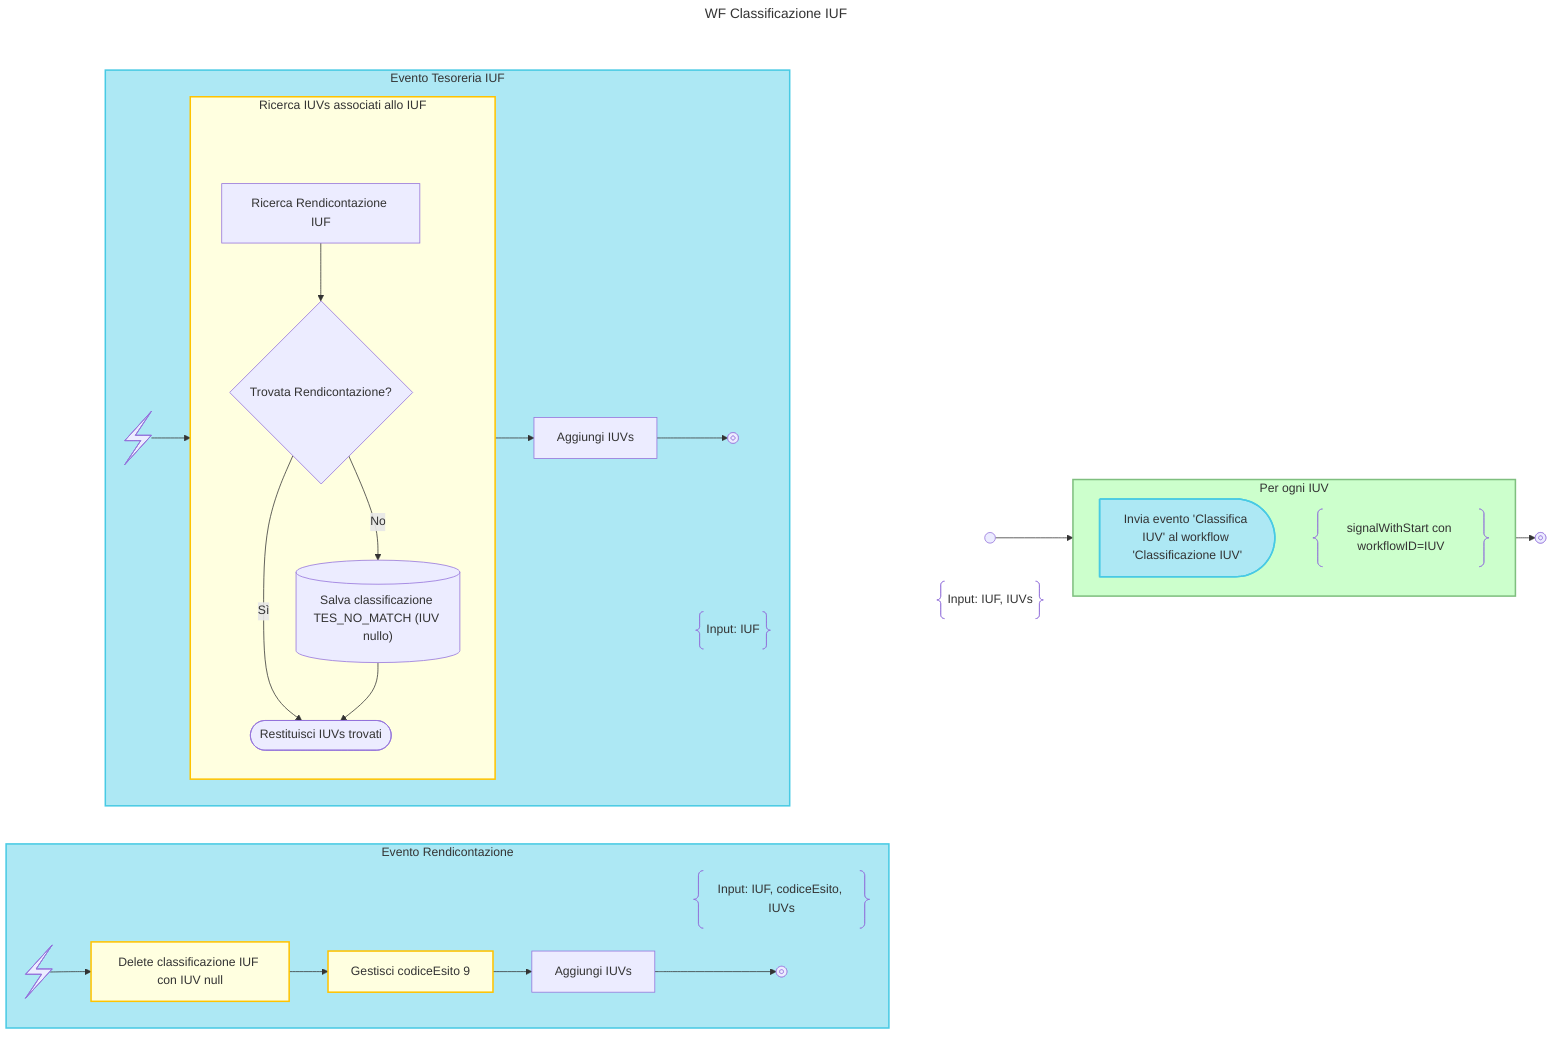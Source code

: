 ---
title: WF Classificazione IUF
config:
    flowchart:
        rankSpacing: 1
---
flowchart TD
    subgraph WF_BLOCK
        subgraph NOTE_START_BLOCK
            DESCRIPTION@{ shape: braces, label: "Input: IUF, IUVs" }
            START@{shape: start}
        end
        class NOTE_START_BLOCK hidden

        START --> LOOP_IUVs

        subgraph LOOP_IUVs["Per ogni IUV"]
        direction TB

        SIGNAL_IUV:::send-signal@{shape: delay, label: "Invia evento 'Classifica IUV' al workflow 'Classificazione IUV'"}
        NOTE_SIGNAL_IUV@{ shape: braces, label: "signalWithStart con workflowID=IUV" }
        end

        LOOP_IUVs --> END@{shape: stop}
        class LOOP_IUVs loop
    end
    class WF_BLOCK hidden

    subgraph SIGNALS_BLOCK
    direction LR

        subgraph SIGNAL_RENDICONTAZIONE_BLOCK["Evento Rendicontazione"]
        direction LR
            DESCRIPTION_SIGNAL_RENDICONTAZIONE@{ shape: braces, label: "Input: IUF, codiceEsito, IUVs" }
            SIGNAL_RENDICONTAZIONE@{ shape: bolt } -->
            DELETE_CLASSIFY_NULL_IUV:::activity@{label: "Delete classificazione IUF con IUV null"} -->
            HANDLE_CODICEESITO9:::activity@{label: "Gestisci codiceEsito 9"} -->
            ADD_RENDICONTAZIONE_IUVS["Aggiungi IUVs "] -->
            SIGNAL_RENDICONTAZIONE_END@{ shape: "stop" }
        end
        class SIGNAL_RENDICONTAZIONE_BLOCK signal_block

        subgraph SIGNAL_TESORERIA_BLOCK["Evento Tesoreria IUF"]
        direction LR
            DESCRIPTION_SIGNAL_TESORERIA@{ shape: braces, label: "Input: IUF" }
            SIGNAL_TESORERIA@{ shape: bolt } --> FIND_TESORERIA_IUVS_ACTIVITY

            subgraph FIND_TESORERIA_IUVS_ACTIVITY["Ricerca IUVs associati allo IUF"]
                DUMMY2:::hidden --> FIND_TESORERIA_IUVS
                linkStyle 7 display:none

                FIND_TESORERIA_IUVS["Ricerca Rendicontazione IUF"] -->
                EXISTS_RENDICONTAZIONE_TES{"Trovata Rendicontazione?"}

                EXISTS_RENDICONTAZIONE_TES -->|Sì|RETURN_TESORERIA_IUVS@{shape: terminal, label: "Restituisci IUVs trovati"}

                EXISTS_RENDICONTAZIONE_TES -->
                |No|SAVE_TES_ANOMALY@{shape: database, label: "Salva classificazione TES_NO_MATCH (IUV nullo)"} -->
                RETURN_TESORERIA_IUVS
            end
            class FIND_TESORERIA_IUVS_ACTIVITY activity

            FIND_TESORERIA_IUVS_ACTIVITY -->
            ADD_TESORERIA_IUVS["Aggiungi IUVs "] -->
            SIGNAL_TESORERIA_END@{ shape: "stop" }
        end
        class SIGNAL_TESORERIA_BLOCK signal_block
    end
    class SIGNALS_BLOCK hidden

    classDef note_block display:none;
    classDef hidden display:none;
    classDef activity fill:#FFFFE0, stroke:#ffc300, stroke-width:2px;
    classDef loop fill:#CCFFCC, stroke:#7FBF7F, stroke-width:2px, padding-bottom: 5px;
    classDef signal_block fill:#ade8f4, stroke:#48cae4, stroke-width:2px
    classDef send-signal fill:#ade8f4, stroke:#48cae4, stroke-width:2px